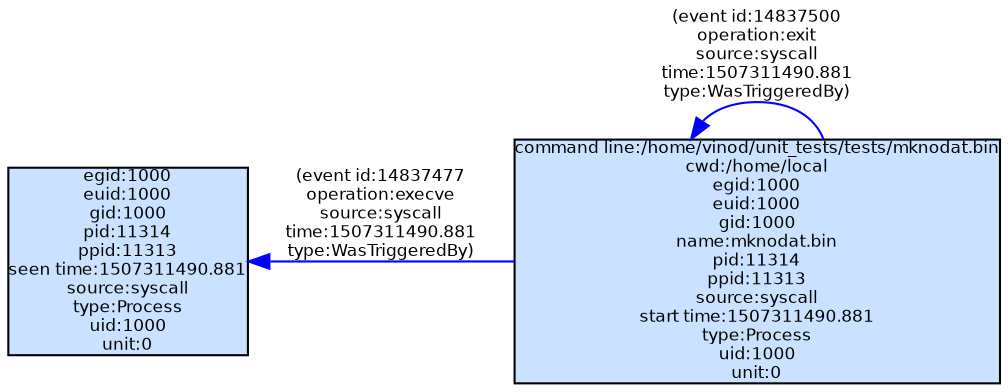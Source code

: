 digraph spade2dot {
graph [rankdir = "RL"];
node [fontname="Helvetica" fontsize="8" style="filled" margin="0.0,0.0"];
edge [fontname="Helvetica" fontsize="8"];
"50a106367fedef07beed76f48052b9d5" [label="egid:1000\neuid:1000\ngid:1000\npid:11314\nppid:11313\nseen time:1507311490.881\nsource:syscall\ntype:Process\nuid:1000\nunit:0" shape="box" fillcolor="lightsteelblue1"];
"0851bec9975d575b9736ca890f2637ba" [label="command line:/home/vinod/unit_tests/tests/mknodat.bin\ncwd:/home/local\negid:1000\neuid:1000\ngid:1000\nname:mknodat.bin\npid:11314\nppid:11313\nsource:syscall\nstart time:1507311490.881\ntype:Process\nuid:1000\nunit:0" shape="box" fillcolor="lightsteelblue1"];
"0851bec9975d575b9736ca890f2637ba" -> "50a106367fedef07beed76f48052b9d5" [label="(event id:14837477\noperation:execve\nsource:syscall\ntime:1507311490.881\ntype:WasTriggeredBy)" color="blue" style="solid"];
"0851bec9975d575b9736ca890f2637ba" -> "0851bec9975d575b9736ca890f2637ba" [label="(event id:14837500\noperation:exit\nsource:syscall\ntime:1507311490.881\ntype:WasTriggeredBy)" color="blue" style="solid"];
}
